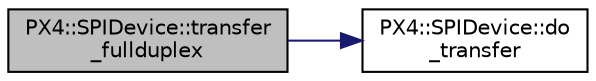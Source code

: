digraph "PX4::SPIDevice::transfer_fullduplex"
{
 // INTERACTIVE_SVG=YES
  edge [fontname="Helvetica",fontsize="10",labelfontname="Helvetica",labelfontsize="10"];
  node [fontname="Helvetica",fontsize="10",shape=record];
  rankdir="LR";
  Node1 [label="PX4::SPIDevice::transfer\l_fullduplex",height=0.2,width=0.4,color="black", fillcolor="grey75", style="filled", fontcolor="black"];
  Node1 -> Node2 [color="midnightblue",fontsize="10",style="solid",fontname="Helvetica"];
  Node2 [label="PX4::SPIDevice::do\l_transfer",height=0.2,width=0.4,color="black", fillcolor="white", style="filled",URL="$classPX4_1_1SPIDevice.html#a20064f9e99f7e45ebb5ce495d1d6c840"];
}
